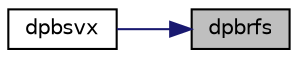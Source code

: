 digraph "dpbrfs"
{
 // LATEX_PDF_SIZE
  edge [fontname="Helvetica",fontsize="10",labelfontname="Helvetica",labelfontsize="10"];
  node [fontname="Helvetica",fontsize="10",shape=record];
  rankdir="RL";
  Node1 [label="dpbrfs",height=0.2,width=0.4,color="black", fillcolor="grey75", style="filled", fontcolor="black",tooltip="DPBRFS"];
  Node1 -> Node2 [dir="back",color="midnightblue",fontsize="10",style="solid",fontname="Helvetica"];
  Node2 [label="dpbsvx",height=0.2,width=0.4,color="black", fillcolor="white", style="filled",URL="$dpbsvx_8f.html#af0406a1d8cc6fce00fd4b23e5edde101",tooltip="DPBSVX computes the solution to system of linear equations A * X = B for OTHER matrices"];
}
